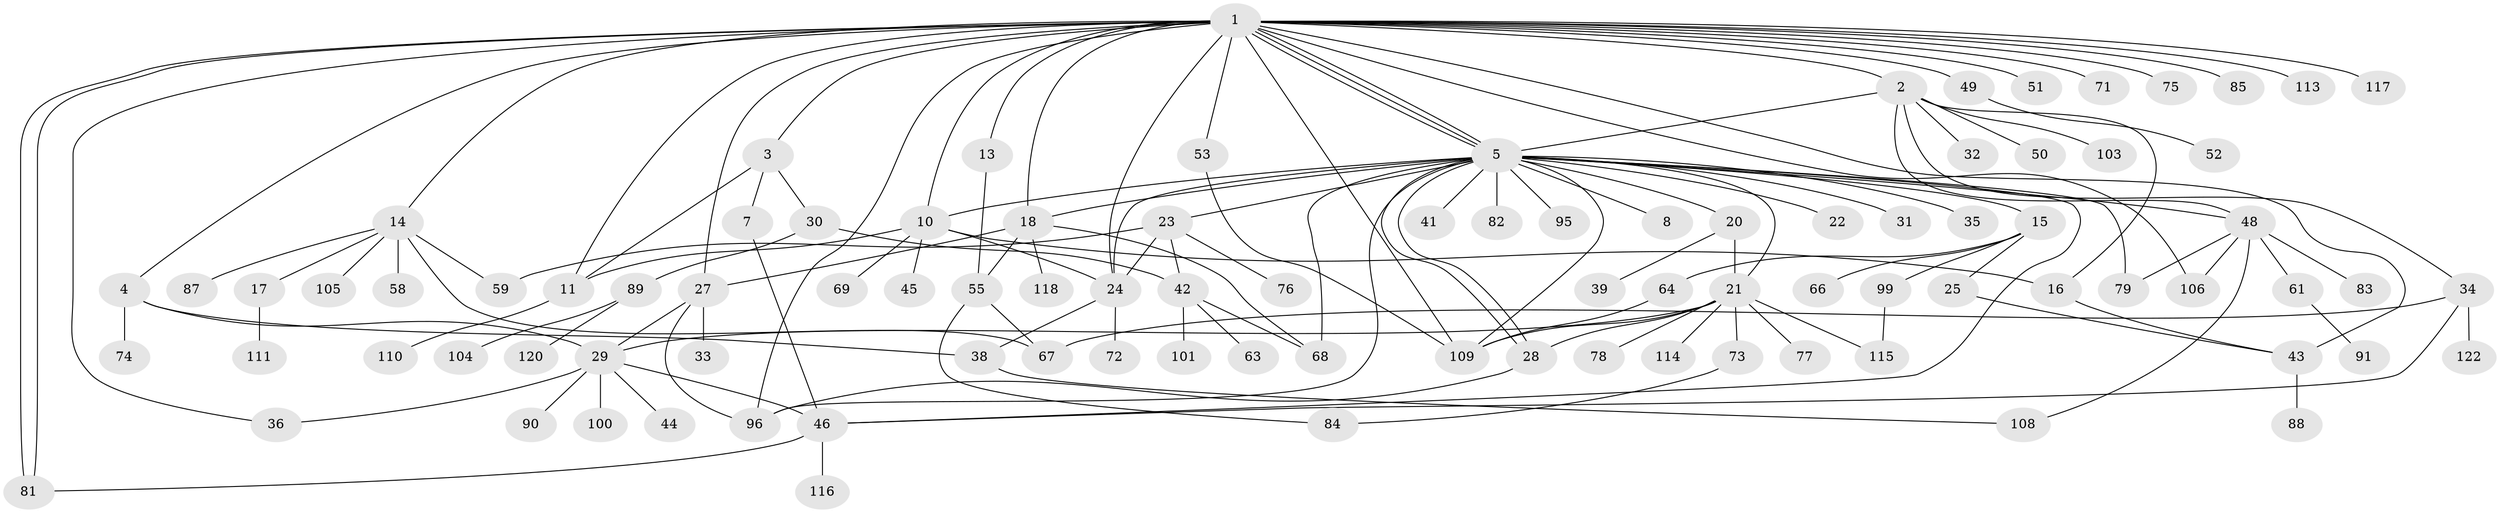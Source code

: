 // Generated by graph-tools (version 1.1) at 2025/23/03/03/25 07:23:53]
// undirected, 95 vertices, 140 edges
graph export_dot {
graph [start="1"]
  node [color=gray90,style=filled];
  1 [super="+47"];
  2 [super="+9"];
  3 [super="+54"];
  4;
  5 [super="+6"];
  7 [super="+93"];
  8;
  10 [super="+12"];
  11 [super="+62"];
  13 [super="+86"];
  14 [super="+70"];
  15 [super="+56"];
  16;
  17;
  18 [super="+19"];
  20;
  21 [super="+97"];
  22 [super="+98"];
  23 [super="+26"];
  24 [super="+40"];
  25;
  27;
  28 [super="+102"];
  29 [super="+121"];
  30;
  31 [super="+94"];
  32;
  33;
  34 [super="+37"];
  35;
  36;
  38 [super="+60"];
  39;
  41;
  42 [super="+107"];
  43 [super="+57"];
  44;
  45;
  46 [super="+92"];
  48 [super="+80"];
  49;
  50;
  51;
  52;
  53;
  55 [super="+65"];
  58;
  59;
  61;
  63;
  64;
  66;
  67;
  68;
  69;
  71;
  72;
  73;
  74;
  75;
  76;
  77;
  78;
  79;
  81;
  82;
  83;
  84;
  85;
  87;
  88;
  89;
  90;
  91;
  95;
  96 [super="+119"];
  99;
  100;
  101;
  103;
  104;
  105;
  106;
  108;
  109 [super="+112"];
  110;
  111;
  113;
  114;
  115;
  116;
  117;
  118;
  120;
  122;
  1 -- 2;
  1 -- 3;
  1 -- 4;
  1 -- 5 [weight=2];
  1 -- 5;
  1 -- 5;
  1 -- 10;
  1 -- 11;
  1 -- 13;
  1 -- 14;
  1 -- 27;
  1 -- 36;
  1 -- 43;
  1 -- 49;
  1 -- 71;
  1 -- 75;
  1 -- 81;
  1 -- 81;
  1 -- 113;
  1 -- 117;
  1 -- 106;
  1 -- 51;
  1 -- 85;
  1 -- 53;
  1 -- 24;
  1 -- 18 [weight=2];
  1 -- 109;
  1 -- 96;
  2 -- 5;
  2 -- 48 [weight=2];
  2 -- 50;
  2 -- 32;
  2 -- 16;
  2 -- 34;
  2 -- 103;
  3 -- 7;
  3 -- 11;
  3 -- 30;
  4 -- 38;
  4 -- 74;
  4 -- 29;
  5 -- 8;
  5 -- 10;
  5 -- 15;
  5 -- 18;
  5 -- 20;
  5 -- 21;
  5 -- 22;
  5 -- 23;
  5 -- 28;
  5 -- 28;
  5 -- 31;
  5 -- 35;
  5 -- 41;
  5 -- 46;
  5 -- 68;
  5 -- 79;
  5 -- 82;
  5 -- 95;
  5 -- 96;
  5 -- 109;
  5 -- 24;
  5 -- 48;
  7 -- 46;
  10 -- 11;
  10 -- 16;
  10 -- 24;
  10 -- 45;
  10 -- 69;
  11 -- 110;
  13 -- 55;
  14 -- 17;
  14 -- 58;
  14 -- 67;
  14 -- 105;
  14 -- 59;
  14 -- 87;
  15 -- 25;
  15 -- 64;
  15 -- 66;
  15 -- 99;
  16 -- 43;
  17 -- 111;
  18 -- 68;
  18 -- 118;
  18 -- 55;
  18 -- 27;
  20 -- 21;
  20 -- 39;
  21 -- 28;
  21 -- 29;
  21 -- 73;
  21 -- 77;
  21 -- 78;
  21 -- 109;
  21 -- 114;
  21 -- 115;
  23 -- 24;
  23 -- 76;
  23 -- 42;
  23 -- 59;
  24 -- 72;
  24 -- 38;
  25 -- 43;
  27 -- 33;
  27 -- 29;
  27 -- 96;
  28 -- 96;
  29 -- 36;
  29 -- 44;
  29 -- 46;
  29 -- 90;
  29 -- 100;
  30 -- 42;
  30 -- 89;
  34 -- 67;
  34 -- 122;
  34 -- 46;
  38 -- 108;
  42 -- 63;
  42 -- 68;
  42 -- 101;
  43 -- 88;
  46 -- 116;
  46 -- 81;
  48 -- 61;
  48 -- 79;
  48 -- 106;
  48 -- 83;
  48 -- 108;
  49 -- 52;
  53 -- 109;
  55 -- 67;
  55 -- 84;
  61 -- 91;
  64 -- 109;
  73 -- 84;
  89 -- 104;
  89 -- 120;
  99 -- 115;
}
